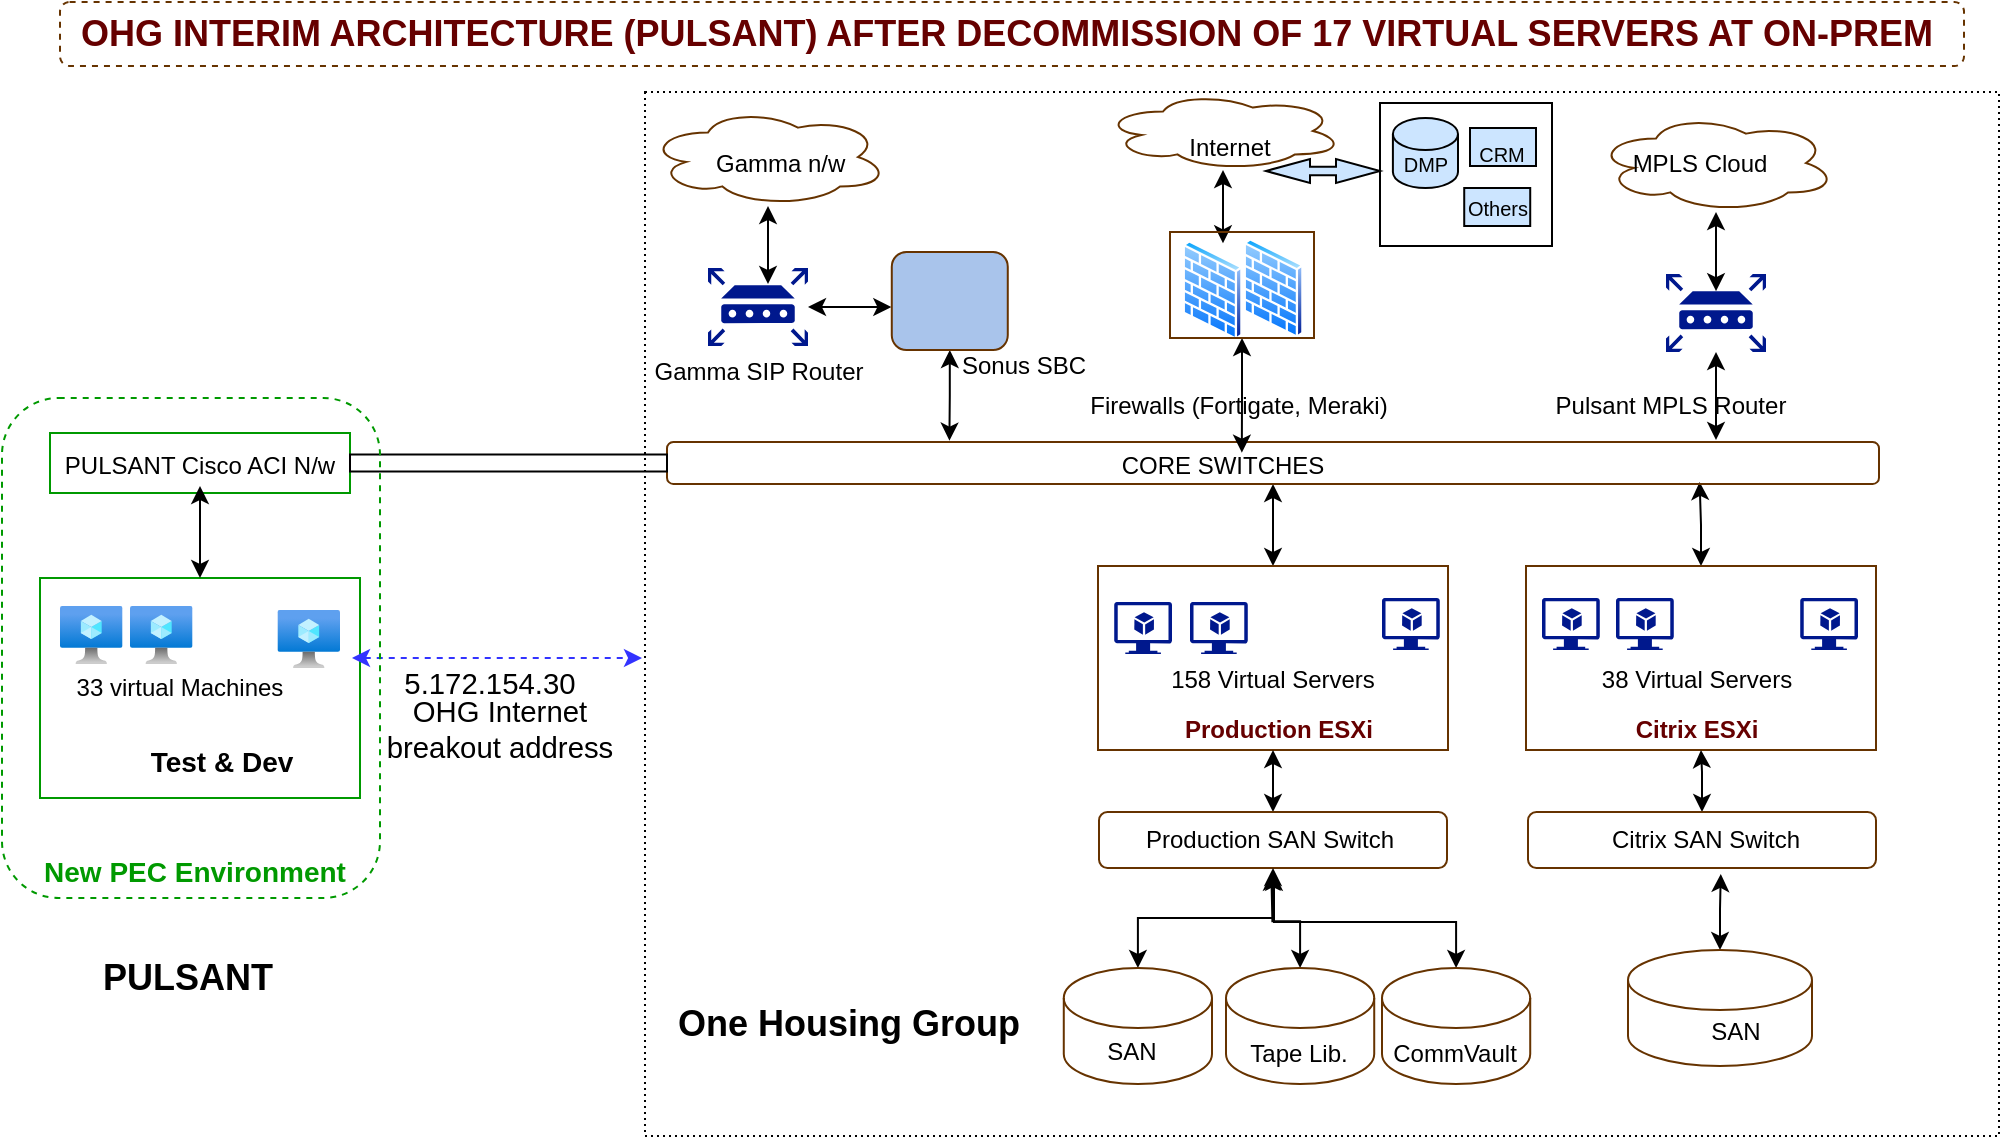 <mxfile version="15.2.1" type="github">
  <diagram id="Ky8IyMACUHGpmwX0dS3J" name="Page-1">
    <mxGraphModel dx="-157" dy="1024" grid="0" gridSize="10" guides="1" tooltips="1" connect="1" arrows="1" fold="1" page="0" pageScale="1" pageWidth="827" pageHeight="1169" math="0" shadow="0">
      <root>
        <mxCell id="0" />
        <mxCell id="1" parent="0" />
        <mxCell id="igd0yso8PZgpIgcPEhIs-1" value="&lt;b&gt;&lt;font color=&quot;#660000&quot;&gt;Citrix ESXi&lt;/font&gt;&lt;/b&gt;" style="text;html=1;strokeColor=none;fillColor=none;align=center;verticalAlign=middle;whiteSpace=wrap;rounded=0;" parent="1" vertex="1">
          <mxGeometry x="2161" y="350" width="125" height="12" as="geometry" />
        </mxCell>
        <mxCell id="igd0yso8PZgpIgcPEhIs-2" value="&lt;b&gt;&lt;font color=&quot;#660000&quot;&gt;Production ESXi&lt;/font&gt;&lt;/b&gt;" style="text;html=1;strokeColor=none;fillColor=none;align=center;verticalAlign=middle;whiteSpace=wrap;rounded=0;" parent="1" vertex="1">
          <mxGeometry x="1952" y="350" width="125" height="12" as="geometry" />
        </mxCell>
        <mxCell id="igd0yso8PZgpIgcPEhIs-3" value="" style="aspect=fixed;pointerEvents=1;shadow=0;dashed=0;html=1;strokeColor=none;labelPosition=center;verticalLabelPosition=bottom;verticalAlign=top;align=center;fillColor=#00188D;shape=mxgraph.azure.virtual_machine_feature" parent="1" vertex="1">
          <mxGeometry x="2275.11" y="290" width="28.89" height="26" as="geometry" />
        </mxCell>
        <mxCell id="igd0yso8PZgpIgcPEhIs-4" value="" style="aspect=fixed;pointerEvents=1;shadow=0;dashed=0;html=1;strokeColor=none;labelPosition=center;verticalLabelPosition=bottom;verticalAlign=top;align=center;fillColor=#00188D;shape=mxgraph.azure.virtual_machine_feature" parent="1" vertex="1">
          <mxGeometry x="2183" y="290" width="28.89" height="26" as="geometry" />
        </mxCell>
        <mxCell id="igd0yso8PZgpIgcPEhIs-5" value="" style="aspect=fixed;pointerEvents=1;shadow=0;dashed=0;html=1;strokeColor=none;labelPosition=center;verticalLabelPosition=bottom;verticalAlign=top;align=center;fillColor=#00188D;shape=mxgraph.azure.virtual_machine_feature" parent="1" vertex="1">
          <mxGeometry x="2146" y="290" width="28.89" height="26" as="geometry" />
        </mxCell>
        <mxCell id="igd0yso8PZgpIgcPEhIs-6" value="" style="aspect=fixed;pointerEvents=1;shadow=0;dashed=0;html=1;strokeColor=none;labelPosition=center;verticalLabelPosition=bottom;verticalAlign=top;align=center;fillColor=#00188D;shape=mxgraph.azure.virtual_machine_feature" parent="1" vertex="1">
          <mxGeometry x="2066" y="290" width="28.89" height="26" as="geometry" />
        </mxCell>
        <mxCell id="igd0yso8PZgpIgcPEhIs-7" value="" style="aspect=fixed;pointerEvents=1;shadow=0;dashed=0;html=1;strokeColor=none;labelPosition=center;verticalLabelPosition=bottom;verticalAlign=top;align=center;fillColor=#00188D;shape=mxgraph.azure.virtual_machine_feature" parent="1" vertex="1">
          <mxGeometry x="1970" y="292" width="28.89" height="26" as="geometry" />
        </mxCell>
        <mxCell id="igd0yso8PZgpIgcPEhIs-8" value="" style="aspect=fixed;pointerEvents=1;shadow=0;dashed=0;html=1;strokeColor=none;labelPosition=center;verticalLabelPosition=bottom;verticalAlign=top;align=center;fillColor=#00188D;shape=mxgraph.azure.virtual_machine_feature" parent="1" vertex="1">
          <mxGeometry x="1932.11" y="292" width="28.89" height="26" as="geometry" />
        </mxCell>
        <mxCell id="igd0yso8PZgpIgcPEhIs-9" value="158 Virtual Servers" style="text;html=1;strokeColor=none;fillColor=none;align=center;verticalAlign=middle;whiteSpace=wrap;rounded=0;" parent="1" vertex="1">
          <mxGeometry x="1942" y="325" width="139" height="12" as="geometry" />
        </mxCell>
        <mxCell id="igd0yso8PZgpIgcPEhIs-10" value="38 Virtual Servers" style="text;html=1;strokeColor=none;fillColor=none;align=center;verticalAlign=middle;whiteSpace=wrap;rounded=0;" parent="1" vertex="1">
          <mxGeometry x="2154" y="325" width="139" height="12" as="geometry" />
        </mxCell>
        <mxCell id="igd0yso8PZgpIgcPEhIs-11" style="edgeStyle=orthogonalEdgeStyle;rounded=0;orthogonalLoop=1;jettySize=auto;html=1;entryX=0.5;entryY=1;entryDx=0;entryDy=0;startArrow=classic;startFill=1;endArrow=classic;endFill=1;" parent="1" source="igd0yso8PZgpIgcPEhIs-12" target="igd0yso8PZgpIgcPEhIs-27" edge="1">
          <mxGeometry relative="1" as="geometry" />
        </mxCell>
        <mxCell id="igd0yso8PZgpIgcPEhIs-12" value="" style="rounded=0;whiteSpace=wrap;html=1;strokeColor=#663300;fillColor=none;" parent="1" vertex="1">
          <mxGeometry x="1924" y="274" width="175" height="92" as="geometry" />
        </mxCell>
        <mxCell id="igd0yso8PZgpIgcPEhIs-13" style="edgeStyle=orthogonalEdgeStyle;rounded=0;orthogonalLoop=1;jettySize=auto;html=1;entryX=0.852;entryY=0.952;entryDx=0;entryDy=0;entryPerimeter=0;startArrow=classic;startFill=1;endArrow=classic;endFill=1;" parent="1" source="igd0yso8PZgpIgcPEhIs-14" target="igd0yso8PZgpIgcPEhIs-27" edge="1">
          <mxGeometry relative="1" as="geometry" />
        </mxCell>
        <mxCell id="igd0yso8PZgpIgcPEhIs-14" value="" style="rounded=0;whiteSpace=wrap;html=1;strokeColor=#663300;fillColor=none;" parent="1" vertex="1">
          <mxGeometry x="2138" y="274" width="175" height="92" as="geometry" />
        </mxCell>
        <mxCell id="igd0yso8PZgpIgcPEhIs-15" style="edgeStyle=orthogonalEdgeStyle;rounded=0;orthogonalLoop=1;jettySize=auto;html=1;entryX=0.5;entryY=1;entryDx=0;entryDy=0;startArrow=classic;startFill=1;endArrow=classic;endFill=1;" parent="1" source="igd0yso8PZgpIgcPEhIs-16" target="igd0yso8PZgpIgcPEhIs-12" edge="1">
          <mxGeometry relative="1" as="geometry" />
        </mxCell>
        <mxCell id="igd0yso8PZgpIgcPEhIs-16" value="" style="rounded=1;whiteSpace=wrap;html=1;strokeColor=#663300;fillColor=none;" parent="1" vertex="1">
          <mxGeometry x="1924.5" y="397" width="174" height="28" as="geometry" />
        </mxCell>
        <mxCell id="igd0yso8PZgpIgcPEhIs-17" style="edgeStyle=orthogonalEdgeStyle;rounded=0;orthogonalLoop=1;jettySize=auto;html=1;entryX=0.5;entryY=1;entryDx=0;entryDy=0;startArrow=classic;startFill=1;endArrow=classic;endFill=1;" parent="1" source="igd0yso8PZgpIgcPEhIs-18" target="igd0yso8PZgpIgcPEhIs-14" edge="1">
          <mxGeometry relative="1" as="geometry" />
        </mxCell>
        <mxCell id="igd0yso8PZgpIgcPEhIs-18" value="" style="rounded=1;whiteSpace=wrap;html=1;strokeColor=#663300;fillColor=none;" parent="1" vertex="1">
          <mxGeometry x="2139" y="397" width="174" height="28" as="geometry" />
        </mxCell>
        <mxCell id="igd0yso8PZgpIgcPEhIs-19" style="edgeStyle=orthogonalEdgeStyle;rounded=0;orthogonalLoop=1;jettySize=auto;html=1;entryX=0.5;entryY=1;entryDx=0;entryDy=0;startArrow=classic;startFill=1;endArrow=classic;endFill=1;" parent="1" source="igd0yso8PZgpIgcPEhIs-20" target="igd0yso8PZgpIgcPEhIs-16" edge="1">
          <mxGeometry relative="1" as="geometry" />
        </mxCell>
        <mxCell id="igd0yso8PZgpIgcPEhIs-20" value="" style="shape=cylinder3;whiteSpace=wrap;html=1;boundedLbl=1;backgroundOutline=1;size=15;strokeColor=#663300;fillColor=none;" parent="1" vertex="1">
          <mxGeometry x="1906.89" y="475" width="74.11" height="58" as="geometry" />
        </mxCell>
        <mxCell id="igd0yso8PZgpIgcPEhIs-21" style="edgeStyle=orthogonalEdgeStyle;rounded=0;orthogonalLoop=1;jettySize=auto;html=1;entryX=0.554;entryY=1.107;entryDx=0;entryDy=0;entryPerimeter=0;startArrow=classic;startFill=1;endArrow=classic;endFill=1;" parent="1" source="igd0yso8PZgpIgcPEhIs-22" target="igd0yso8PZgpIgcPEhIs-18" edge="1">
          <mxGeometry relative="1" as="geometry" />
        </mxCell>
        <mxCell id="igd0yso8PZgpIgcPEhIs-22" value="" style="shape=cylinder3;whiteSpace=wrap;html=1;boundedLbl=1;backgroundOutline=1;size=15;strokeColor=#663300;fillColor=none;" parent="1" vertex="1">
          <mxGeometry x="2189" y="466" width="92" height="58" as="geometry" />
        </mxCell>
        <mxCell id="igd0yso8PZgpIgcPEhIs-23" value="Production SAN Switch" style="text;html=1;strokeColor=none;fillColor=none;align=center;verticalAlign=middle;whiteSpace=wrap;rounded=0;" parent="1" vertex="1">
          <mxGeometry x="1920.5" y="405" width="178" height="12" as="geometry" />
        </mxCell>
        <mxCell id="igd0yso8PZgpIgcPEhIs-24" value="Citrix SAN Switch" style="text;html=1;strokeColor=none;fillColor=none;align=center;verticalAlign=middle;whiteSpace=wrap;rounded=0;" parent="1" vertex="1">
          <mxGeometry x="2139" y="405" width="178" height="12" as="geometry" />
        </mxCell>
        <mxCell id="igd0yso8PZgpIgcPEhIs-25" value="SAN" style="text;html=1;strokeColor=none;fillColor=none;align=center;verticalAlign=middle;whiteSpace=wrap;rounded=0;fontStyle=0" parent="1" vertex="1">
          <mxGeometry x="2223" y="497" width="40" height="20" as="geometry" />
        </mxCell>
        <mxCell id="igd0yso8PZgpIgcPEhIs-26" value="SAN" style="text;html=1;strokeColor=none;fillColor=none;align=center;verticalAlign=middle;whiteSpace=wrap;rounded=0;fontStyle=0" parent="1" vertex="1">
          <mxGeometry x="1921" y="507" width="40" height="20" as="geometry" />
        </mxCell>
        <mxCell id="igd0yso8PZgpIgcPEhIs-27" value="" style="rounded=1;whiteSpace=wrap;html=1;strokeColor=#663300;fillColor=none;" parent="1" vertex="1">
          <mxGeometry x="1708.5" y="212" width="606" height="21" as="geometry" />
        </mxCell>
        <mxCell id="igd0yso8PZgpIgcPEhIs-28" value="CORE SWITCHES" style="text;html=1;strokeColor=none;fillColor=none;align=center;verticalAlign=middle;whiteSpace=wrap;rounded=0;" parent="1" vertex="1">
          <mxGeometry x="1896" y="221.5" width="181" height="5" as="geometry" />
        </mxCell>
        <mxCell id="igd0yso8PZgpIgcPEhIs-29" style="edgeStyle=orthogonalEdgeStyle;rounded=0;orthogonalLoop=1;jettySize=auto;html=1;startArrow=classic;startFill=1;endArrow=classic;endFill=1;" parent="1" source="igd0yso8PZgpIgcPEhIs-30" edge="1">
          <mxGeometry relative="1" as="geometry">
            <mxPoint x="2010.667" y="427.333" as="targetPoint" />
          </mxGeometry>
        </mxCell>
        <mxCell id="igd0yso8PZgpIgcPEhIs-30" value="" style="shape=cylinder3;whiteSpace=wrap;html=1;boundedLbl=1;backgroundOutline=1;size=15;strokeColor=#663300;fillColor=none;" parent="1" vertex="1">
          <mxGeometry x="1988" y="475" width="74.11" height="58" as="geometry" />
        </mxCell>
        <mxCell id="igd0yso8PZgpIgcPEhIs-31" style="edgeStyle=orthogonalEdgeStyle;rounded=0;orthogonalLoop=1;jettySize=auto;html=1;startArrow=classic;startFill=1;endArrow=classic;endFill=1;" parent="1" source="igd0yso8PZgpIgcPEhIs-32" edge="1">
          <mxGeometry relative="1" as="geometry">
            <mxPoint x="2012.0" y="427.333" as="targetPoint" />
            <Array as="points">
              <mxPoint x="2103" y="452" />
              <mxPoint x="2012" y="452" />
            </Array>
          </mxGeometry>
        </mxCell>
        <mxCell id="igd0yso8PZgpIgcPEhIs-32" value="" style="shape=cylinder3;whiteSpace=wrap;html=1;boundedLbl=1;backgroundOutline=1;size=15;strokeColor=#663300;fillColor=none;" parent="1" vertex="1">
          <mxGeometry x="2066" y="475" width="74.11" height="58" as="geometry" />
        </mxCell>
        <mxCell id="igd0yso8PZgpIgcPEhIs-33" value="Tape Lib." style="text;html=1;strokeColor=none;fillColor=none;align=center;verticalAlign=middle;whiteSpace=wrap;rounded=0;" parent="1" vertex="1">
          <mxGeometry x="1998.89" y="507" width="51.11" height="21" as="geometry" />
        </mxCell>
        <mxCell id="igd0yso8PZgpIgcPEhIs-34" value="CommVault" style="text;html=1;strokeColor=none;fillColor=none;align=center;verticalAlign=middle;whiteSpace=wrap;rounded=0;" parent="1" vertex="1">
          <mxGeometry x="2077" y="507" width="51.11" height="21" as="geometry" />
        </mxCell>
        <mxCell id="igd0yso8PZgpIgcPEhIs-35" style="edgeStyle=orthogonalEdgeStyle;rounded=0;orthogonalLoop=1;jettySize=auto;html=1;startArrow=classic;startFill=1;endArrow=classic;endFill=1;" parent="1" source="igd0yso8PZgpIgcPEhIs-36" edge="1">
          <mxGeometry relative="1" as="geometry">
            <mxPoint x="1820.667" y="144.5" as="targetPoint" />
          </mxGeometry>
        </mxCell>
        <mxCell id="igd0yso8PZgpIgcPEhIs-36" value="" style="aspect=fixed;pointerEvents=1;shadow=0;dashed=0;html=1;strokeColor=none;labelPosition=center;verticalLabelPosition=bottom;verticalAlign=top;align=center;fillColor=#00188D;shape=mxgraph.mscae.enterprise.router" parent="1" vertex="1">
          <mxGeometry x="1729" y="125" width="50" height="39" as="geometry" />
        </mxCell>
        <mxCell id="igd0yso8PZgpIgcPEhIs-37" value="" style="aspect=fixed;perimeter=ellipsePerimeter;html=1;align=center;shadow=0;dashed=0;spacingTop=3;image;image=img/lib/active_directory/firewall.svg;strokeColor=#663300;fillColor=none;" parent="1" vertex="1">
          <mxGeometry x="1966" y="111" width="30.5" height="50" as="geometry" />
        </mxCell>
        <mxCell id="igd0yso8PZgpIgcPEhIs-38" style="edgeStyle=orthogonalEdgeStyle;rounded=0;orthogonalLoop=1;jettySize=auto;html=1;startArrow=classic;startFill=1;endArrow=classic;endFill=1;" parent="1" source="igd0yso8PZgpIgcPEhIs-39" edge="1">
          <mxGeometry relative="1" as="geometry">
            <mxPoint x="2233" y="211" as="targetPoint" />
          </mxGeometry>
        </mxCell>
        <mxCell id="igd0yso8PZgpIgcPEhIs-39" value="" style="aspect=fixed;pointerEvents=1;shadow=0;dashed=0;html=1;strokeColor=none;labelPosition=center;verticalLabelPosition=bottom;verticalAlign=top;align=center;fillColor=#00188D;shape=mxgraph.mscae.enterprise.router" parent="1" vertex="1">
          <mxGeometry x="2208" y="128" width="50" height="39" as="geometry" />
        </mxCell>
        <mxCell id="igd0yso8PZgpIgcPEhIs-40" value="" style="aspect=fixed;perimeter=ellipsePerimeter;html=1;align=center;shadow=0;dashed=0;spacingTop=3;image;image=img/lib/active_directory/firewall.svg;strokeColor=#663300;fillColor=none;" parent="1" vertex="1">
          <mxGeometry x="1996.5" y="110" width="30.5" height="50" as="geometry" />
        </mxCell>
        <mxCell id="igd0yso8PZgpIgcPEhIs-41" value="Gamma SIP Router" style="text;html=1;strokeColor=none;fillColor=none;align=center;verticalAlign=middle;whiteSpace=wrap;rounded=0;" parent="1" vertex="1">
          <mxGeometry x="1697.5" y="167" width="113" height="20" as="geometry" />
        </mxCell>
        <mxCell id="igd0yso8PZgpIgcPEhIs-42" value="Firewalls (Fortigate, Meraki)" style="text;html=1;strokeColor=none;fillColor=none;align=center;verticalAlign=middle;whiteSpace=wrap;rounded=0;" parent="1" vertex="1">
          <mxGeometry x="1918" y="184" width="153.45" height="20" as="geometry" />
        </mxCell>
        <mxCell id="igd0yso8PZgpIgcPEhIs-43" value="Pulsant MPLS Router" style="text;html=1;strokeColor=none;fillColor=none;align=center;verticalAlign=middle;whiteSpace=wrap;rounded=0;" parent="1" vertex="1">
          <mxGeometry x="2150" y="184" width="120.89" height="20" as="geometry" />
        </mxCell>
        <mxCell id="igd0yso8PZgpIgcPEhIs-44" style="edgeStyle=orthogonalEdgeStyle;rounded=0;orthogonalLoop=1;jettySize=auto;html=1;startArrow=classic;startFill=1;endArrow=classic;endFill=1;" parent="1" source="igd0yso8PZgpIgcPEhIs-45" edge="1">
          <mxGeometry relative="1" as="geometry">
            <mxPoint x="1759" y="133" as="targetPoint" />
          </mxGeometry>
        </mxCell>
        <mxCell id="igd0yso8PZgpIgcPEhIs-45" value="" style="ellipse;shape=cloud;whiteSpace=wrap;html=1;strokeColor=#663300;fillColor=none;" parent="1" vertex="1">
          <mxGeometry x="1699" y="45" width="120" height="49" as="geometry" />
        </mxCell>
        <mxCell id="igd0yso8PZgpIgcPEhIs-46" style="edgeStyle=orthogonalEdgeStyle;rounded=0;orthogonalLoop=1;jettySize=auto;html=1;entryX=0.368;entryY=0.107;entryDx=0;entryDy=0;entryPerimeter=0;startArrow=classic;startFill=1;endArrow=classic;endFill=1;" parent="1" source="igd0yso8PZgpIgcPEhIs-47" target="igd0yso8PZgpIgcPEhIs-57" edge="1">
          <mxGeometry relative="1" as="geometry" />
        </mxCell>
        <mxCell id="igd0yso8PZgpIgcPEhIs-47" value="" style="ellipse;shape=cloud;whiteSpace=wrap;html=1;strokeColor=#663300;fillColor=none;" parent="1" vertex="1">
          <mxGeometry x="1926.5" y="37" width="120" height="39" as="geometry" />
        </mxCell>
        <mxCell id="igd0yso8PZgpIgcPEhIs-48" style="edgeStyle=orthogonalEdgeStyle;rounded=0;orthogonalLoop=1;jettySize=auto;html=1;startArrow=classic;startFill=1;endArrow=classic;endFill=1;entryX=0.5;entryY=0.22;entryDx=0;entryDy=0;entryPerimeter=0;" parent="1" source="igd0yso8PZgpIgcPEhIs-49" target="igd0yso8PZgpIgcPEhIs-39" edge="1">
          <mxGeometry relative="1" as="geometry">
            <mxPoint x="2231" y="137" as="targetPoint" />
          </mxGeometry>
        </mxCell>
        <mxCell id="igd0yso8PZgpIgcPEhIs-49" value="" style="ellipse;shape=cloud;whiteSpace=wrap;html=1;strokeColor=#663300;fillColor=none;" parent="1" vertex="1">
          <mxGeometry x="2173" y="48" width="120" height="49" as="geometry" />
        </mxCell>
        <mxCell id="igd0yso8PZgpIgcPEhIs-50" value="Internet" style="text;html=1;strokeColor=none;fillColor=none;align=center;verticalAlign=middle;whiteSpace=wrap;rounded=0;" parent="1" vertex="1">
          <mxGeometry x="1970" y="54.5" width="40" height="20" as="geometry" />
        </mxCell>
        <mxCell id="igd0yso8PZgpIgcPEhIs-51" value="Gamma n/w&amp;nbsp;" style="text;html=1;strokeColor=none;fillColor=none;align=center;verticalAlign=middle;whiteSpace=wrap;rounded=0;" parent="1" vertex="1">
          <mxGeometry x="1729" y="62.5" width="76" height="20" as="geometry" />
        </mxCell>
        <mxCell id="igd0yso8PZgpIgcPEhIs-52" value="MPLS Cloud" style="text;html=1;strokeColor=none;fillColor=none;align=center;verticalAlign=middle;whiteSpace=wrap;rounded=0;" parent="1" vertex="1">
          <mxGeometry x="2187" y="62.5" width="76" height="20" as="geometry" />
        </mxCell>
        <mxCell id="igd0yso8PZgpIgcPEhIs-53" style="edgeStyle=orthogonalEdgeStyle;rounded=0;orthogonalLoop=1;jettySize=auto;html=1;entryX=0.233;entryY=-0.032;entryDx=0;entryDy=0;entryPerimeter=0;startArrow=classic;startFill=1;endArrow=classic;endFill=1;" parent="1" source="igd0yso8PZgpIgcPEhIs-54" target="igd0yso8PZgpIgcPEhIs-27" edge="1">
          <mxGeometry relative="1" as="geometry" />
        </mxCell>
        <mxCell id="igd0yso8PZgpIgcPEhIs-54" value="" style="rounded=1;whiteSpace=wrap;html=1;strokeColor=#663300;fillColor=#A9C4EB;" parent="1" vertex="1">
          <mxGeometry x="1820.89" y="117" width="58" height="49" as="geometry" />
        </mxCell>
        <mxCell id="igd0yso8PZgpIgcPEhIs-55" value="Sonus SBC" style="text;html=1;strokeColor=none;fillColor=none;align=center;verticalAlign=middle;whiteSpace=wrap;rounded=0;" parent="1" vertex="1">
          <mxGeometry x="1852.5" y="164" width="68" height="20" as="geometry" />
        </mxCell>
        <mxCell id="igd0yso8PZgpIgcPEhIs-56" style="edgeStyle=orthogonalEdgeStyle;rounded=0;orthogonalLoop=1;jettySize=auto;html=1;entryX=0.552;entryY=-0.833;entryDx=0;entryDy=0;entryPerimeter=0;startArrow=classic;startFill=1;endArrow=classic;endFill=1;" parent="1" source="igd0yso8PZgpIgcPEhIs-57" target="igd0yso8PZgpIgcPEhIs-28" edge="1">
          <mxGeometry relative="1" as="geometry" />
        </mxCell>
        <mxCell id="igd0yso8PZgpIgcPEhIs-57" value="" style="rounded=0;whiteSpace=wrap;html=1;strokeColor=#663300;fillColor=none;" parent="1" vertex="1">
          <mxGeometry x="1960" y="107" width="72" height="53" as="geometry" />
        </mxCell>
        <mxCell id="igd0yso8PZgpIgcPEhIs-58" value="" style="rounded=0;whiteSpace=wrap;html=1;fillColor=none;strokeColor=#009900;" parent="1" vertex="1">
          <mxGeometry x="1400" y="207.5" width="150" height="30" as="geometry" />
        </mxCell>
        <mxCell id="igd0yso8PZgpIgcPEhIs-59" value="" style="aspect=fixed;html=1;points=[];align=center;image;fontSize=12;image=img/lib/azure2/compute/Virtual_Machine.svg;fillColor=none;" parent="1" vertex="1">
          <mxGeometry x="1440" y="294" width="31.27" height="29" as="geometry" />
        </mxCell>
        <mxCell id="igd0yso8PZgpIgcPEhIs-60" value="" style="aspect=fixed;html=1;points=[];align=center;image;fontSize=12;image=img/lib/azure2/compute/Virtual_Machine.svg;fillColor=none;" parent="1" vertex="1">
          <mxGeometry x="1513.73" y="296" width="31.27" height="29" as="geometry" />
        </mxCell>
        <mxCell id="igd0yso8PZgpIgcPEhIs-61" value="" style="aspect=fixed;html=1;points=[];align=center;image;fontSize=12;image=img/lib/azure2/compute/Virtual_Machine.svg;fillColor=none;" parent="1" vertex="1">
          <mxGeometry x="1405" y="294" width="31.27" height="29" as="geometry" />
        </mxCell>
        <mxCell id="igd0yso8PZgpIgcPEhIs-62" value="33 virtual Machines" style="text;html=1;strokeColor=none;fillColor=none;align=center;verticalAlign=middle;whiteSpace=wrap;rounded=0;" parent="1" vertex="1">
          <mxGeometry x="1405" y="325" width="120" height="20" as="geometry" />
        </mxCell>
        <mxCell id="igd0yso8PZgpIgcPEhIs-63" value="&lt;b&gt;&lt;font style=&quot;font-size: 14px&quot;&gt;Test &amp;amp; Dev&lt;/font&gt;&lt;/b&gt;" style="text;html=1;strokeColor=none;fillColor=none;align=center;verticalAlign=middle;whiteSpace=wrap;rounded=0;" parent="1" vertex="1">
          <mxGeometry x="1435.64" y="362" width="100" height="20" as="geometry" />
        </mxCell>
        <mxCell id="igd0yso8PZgpIgcPEhIs-64" value="" style="rounded=0;whiteSpace=wrap;html=1;fillColor=none;strokeColor=#009900;" parent="1" vertex="1">
          <mxGeometry x="1395" y="280" width="160" height="110" as="geometry" />
        </mxCell>
        <mxCell id="igd0yso8PZgpIgcPEhIs-65" style="edgeStyle=orthogonalEdgeStyle;rounded=0;orthogonalLoop=1;jettySize=auto;html=1;entryX=0.5;entryY=0;entryDx=0;entryDy=0;startArrow=classic;startFill=1;" parent="1" source="igd0yso8PZgpIgcPEhIs-66" target="igd0yso8PZgpIgcPEhIs-64" edge="1">
          <mxGeometry relative="1" as="geometry" />
        </mxCell>
        <mxCell id="igd0yso8PZgpIgcPEhIs-66" value="PULSANT Cisco ACI N/w" style="text;html=1;strokeColor=none;fillColor=none;align=center;verticalAlign=middle;whiteSpace=wrap;rounded=0;dashed=1;" parent="1" vertex="1">
          <mxGeometry x="1405" y="214" width="140" height="20" as="geometry" />
        </mxCell>
        <mxCell id="igd0yso8PZgpIgcPEhIs-67" value="" style="rounded=0;whiteSpace=wrap;html=1;gradientColor=#ffffff;fillColor=none;" parent="1" vertex="1">
          <mxGeometry x="1550" y="218.25" width="158.5" height="8.5" as="geometry" />
        </mxCell>
        <mxCell id="igd0yso8PZgpIgcPEhIs-68" style="edgeStyle=orthogonalEdgeStyle;rounded=0;orthogonalLoop=1;jettySize=auto;html=1;dashed=1;startArrow=classic;startFill=1;strokeColor=#3333FF;" parent="1" edge="1">
          <mxGeometry relative="1" as="geometry">
            <mxPoint x="1551" y="320" as="sourcePoint" />
            <mxPoint x="1696" y="320" as="targetPoint" />
          </mxGeometry>
        </mxCell>
        <mxCell id="igd0yso8PZgpIgcPEhIs-69" value="" style="rounded=1;whiteSpace=wrap;html=1;dashed=1;fillColor=none;strokeColor=#009900;" parent="1" vertex="1">
          <mxGeometry x="1376" y="190" width="189" height="250" as="geometry" />
        </mxCell>
        <mxCell id="igd0yso8PZgpIgcPEhIs-70" value="&lt;b&gt;&lt;font style=&quot;font-size: 14px&quot; color=&quot;#009900&quot;&gt;New PEC Environment&lt;/font&gt;&lt;/b&gt;" style="text;html=1;strokeColor=none;fillColor=none;align=center;verticalAlign=middle;whiteSpace=wrap;rounded=0;" parent="1" vertex="1">
          <mxGeometry x="1375" y="417" width="195" height="20" as="geometry" />
        </mxCell>
        <mxCell id="igd0yso8PZgpIgcPEhIs-71" value="" style="rounded=0;whiteSpace=wrap;html=1;dashed=1;strokeWidth=1;fillColor=none;gradientColor=#ffffff;dashPattern=1 2;" parent="1" vertex="1">
          <mxGeometry x="1697.5" y="37" width="677" height="522" as="geometry" />
        </mxCell>
        <mxCell id="igd0yso8PZgpIgcPEhIs-72" value="&lt;b&gt;&lt;font style=&quot;font-size: 18px&quot;&gt;PULSANT&lt;/font&gt;&lt;/b&gt;" style="text;html=1;strokeColor=none;fillColor=none;align=center;verticalAlign=middle;whiteSpace=wrap;rounded=0;dashed=1;dashPattern=1 2;" parent="1" vertex="1">
          <mxGeometry x="1395" y="462.5" width="148" height="35" as="geometry" />
        </mxCell>
        <mxCell id="igd0yso8PZgpIgcPEhIs-73" value="&lt;span style=&quot;font-size: 18px&quot;&gt;&lt;b&gt;One Housing Group&lt;/b&gt;&lt;/span&gt;" style="text;html=1;strokeColor=none;fillColor=none;align=center;verticalAlign=middle;whiteSpace=wrap;rounded=0;dashed=1;dashPattern=1 2;" parent="1" vertex="1">
          <mxGeometry x="1704.5" y="485" width="188.5" height="35" as="geometry" />
        </mxCell>
        <mxCell id="igd0yso8PZgpIgcPEhIs-74" value="&lt;span lang=&quot;EN-GB&quot; style=&quot;font-size: 11.0pt ; font-family: &amp;#34;arial&amp;#34; , sans-serif&quot;&gt;5.172.154.30&amp;nbsp;&lt;/span&gt;" style="text;html=1;strokeColor=none;fillColor=none;align=center;verticalAlign=middle;whiteSpace=wrap;rounded=0;" parent="1" vertex="1">
          <mxGeometry x="1584" y="323" width="76" height="20" as="geometry" />
        </mxCell>
        <mxCell id="igd0yso8PZgpIgcPEhIs-75" value="&lt;span lang=&quot;EN-GB&quot; style=&quot;font-size: 11.0pt ; font-family: &amp;#34;arial&amp;#34; , sans-serif&quot;&gt;OHG Internet&lt;br&gt;breakout address&lt;/span&gt;" style="text;html=1;strokeColor=none;fillColor=none;align=center;verticalAlign=middle;whiteSpace=wrap;rounded=0;" parent="1" vertex="1">
          <mxGeometry x="1560" y="346" width="130" height="20" as="geometry" />
        </mxCell>
        <mxCell id="igd0yso8PZgpIgcPEhIs-76" value="" style="shape=cylinder3;whiteSpace=wrap;html=1;boundedLbl=1;backgroundOutline=1;size=8.0;fillColor=#CCE5FF;" parent="1" vertex="1">
          <mxGeometry x="2071.45" y="50" width="32.55" height="35" as="geometry" />
        </mxCell>
        <mxCell id="igd0yso8PZgpIgcPEhIs-77" value="" style="rounded=0;whiteSpace=wrap;html=1;fillColor=#CCE5FF;" parent="1" vertex="1">
          <mxGeometry x="2107.11" y="85" width="33" height="19" as="geometry" />
        </mxCell>
        <mxCell id="igd0yso8PZgpIgcPEhIs-78" value="" style="rounded=0;whiteSpace=wrap;html=1;fillColor=#CCE5FF;" parent="1" vertex="1">
          <mxGeometry x="2110" y="55" width="33" height="19" as="geometry" />
        </mxCell>
        <mxCell id="igd0yso8PZgpIgcPEhIs-79" value="&lt;font style=&quot;font-size: 10px&quot;&gt;DMP&lt;/font&gt;" style="text;html=1;strokeColor=none;fillColor=none;align=center;verticalAlign=middle;whiteSpace=wrap;rounded=0;" parent="1" vertex="1">
          <mxGeometry x="2067.72" y="62.5" width="40" height="20" as="geometry" />
        </mxCell>
        <mxCell id="igd0yso8PZgpIgcPEhIs-80" value="&lt;font style=&quot;font-size: 10px&quot;&gt;CRM&lt;/font&gt;" style="text;html=1;strokeColor=none;fillColor=none;align=center;verticalAlign=middle;whiteSpace=wrap;rounded=0;" parent="1" vertex="1">
          <mxGeometry x="2106.0" y="57.5" width="40" height="20" as="geometry" />
        </mxCell>
        <mxCell id="igd0yso8PZgpIgcPEhIs-81" value="&lt;font style=&quot;font-size: 10px&quot;&gt;Others&lt;/font&gt;" style="text;html=1;strokeColor=none;fillColor=none;align=center;verticalAlign=middle;whiteSpace=wrap;rounded=0;" parent="1" vertex="1">
          <mxGeometry x="2104.0" y="85" width="40" height="20" as="geometry" />
        </mxCell>
        <mxCell id="igd0yso8PZgpIgcPEhIs-82" value="" style="rounded=0;whiteSpace=wrap;html=1;strokeColor=#000000;fillColor=none;" parent="1" vertex="1">
          <mxGeometry x="2065" y="42.5" width="86" height="71.5" as="geometry" />
        </mxCell>
        <mxCell id="igd0yso8PZgpIgcPEhIs-83" value="" style="html=1;shadow=0;dashed=0;align=center;verticalAlign=middle;shape=mxgraph.arrows2.twoWayArrow;dy=0.65;dx=22;rounded=0;strokeColor=#000000;fillColor=#CCE5FF;" parent="1" vertex="1">
          <mxGeometry x="2008" y="70.5" width="57" height="12" as="geometry" />
        </mxCell>
        <mxCell id="_2RQvQdUo7vqb-LE46Yb-1" value="&lt;b&gt;&lt;font color=&quot;#660000&quot; style=&quot;font-size: 18px&quot;&gt;OHG INTERIM ARCHITECTURE (PULSANT) AFTER DECOMMISSION OF 17 VIRTUAL SERVERS AT ON-PREM&lt;/font&gt;&lt;/b&gt;" style="text;html=1;strokeColor=none;fillColor=none;align=center;verticalAlign=middle;whiteSpace=wrap;rounded=0;" vertex="1" parent="1">
          <mxGeometry x="1400" y="-2" width="957" height="20" as="geometry" />
        </mxCell>
        <mxCell id="_2RQvQdUo7vqb-LE46Yb-2" value="" style="rounded=1;whiteSpace=wrap;html=1;strokeColor=#663300;fillColor=none;dashed=1;" vertex="1" parent="1">
          <mxGeometry x="1405" y="-8" width="952" height="32" as="geometry" />
        </mxCell>
      </root>
    </mxGraphModel>
  </diagram>
</mxfile>
